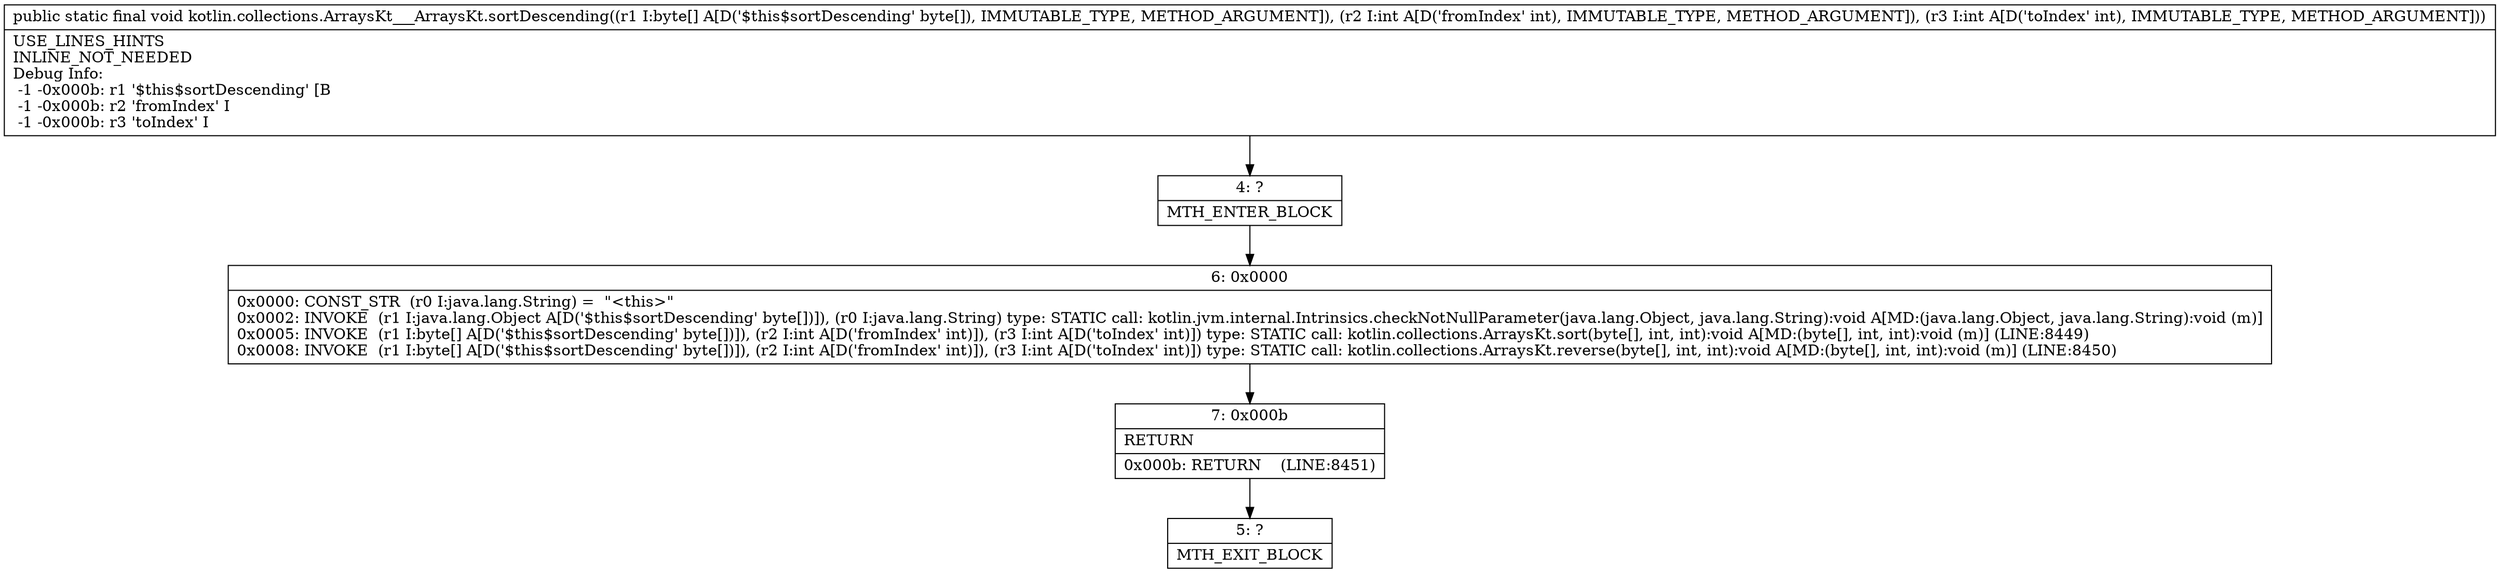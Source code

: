 digraph "CFG forkotlin.collections.ArraysKt___ArraysKt.sortDescending([BII)V" {
Node_4 [shape=record,label="{4\:\ ?|MTH_ENTER_BLOCK\l}"];
Node_6 [shape=record,label="{6\:\ 0x0000|0x0000: CONST_STR  (r0 I:java.lang.String) =  \"\<this\>\" \l0x0002: INVOKE  (r1 I:java.lang.Object A[D('$this$sortDescending' byte[])]), (r0 I:java.lang.String) type: STATIC call: kotlin.jvm.internal.Intrinsics.checkNotNullParameter(java.lang.Object, java.lang.String):void A[MD:(java.lang.Object, java.lang.String):void (m)]\l0x0005: INVOKE  (r1 I:byte[] A[D('$this$sortDescending' byte[])]), (r2 I:int A[D('fromIndex' int)]), (r3 I:int A[D('toIndex' int)]) type: STATIC call: kotlin.collections.ArraysKt.sort(byte[], int, int):void A[MD:(byte[], int, int):void (m)] (LINE:8449)\l0x0008: INVOKE  (r1 I:byte[] A[D('$this$sortDescending' byte[])]), (r2 I:int A[D('fromIndex' int)]), (r3 I:int A[D('toIndex' int)]) type: STATIC call: kotlin.collections.ArraysKt.reverse(byte[], int, int):void A[MD:(byte[], int, int):void (m)] (LINE:8450)\l}"];
Node_7 [shape=record,label="{7\:\ 0x000b|RETURN\l|0x000b: RETURN    (LINE:8451)\l}"];
Node_5 [shape=record,label="{5\:\ ?|MTH_EXIT_BLOCK\l}"];
MethodNode[shape=record,label="{public static final void kotlin.collections.ArraysKt___ArraysKt.sortDescending((r1 I:byte[] A[D('$this$sortDescending' byte[]), IMMUTABLE_TYPE, METHOD_ARGUMENT]), (r2 I:int A[D('fromIndex' int), IMMUTABLE_TYPE, METHOD_ARGUMENT]), (r3 I:int A[D('toIndex' int), IMMUTABLE_TYPE, METHOD_ARGUMENT]))  | USE_LINES_HINTS\lINLINE_NOT_NEEDED\lDebug Info:\l  \-1 \-0x000b: r1 '$this$sortDescending' [B\l  \-1 \-0x000b: r2 'fromIndex' I\l  \-1 \-0x000b: r3 'toIndex' I\l}"];
MethodNode -> Node_4;Node_4 -> Node_6;
Node_6 -> Node_7;
Node_7 -> Node_5;
}

